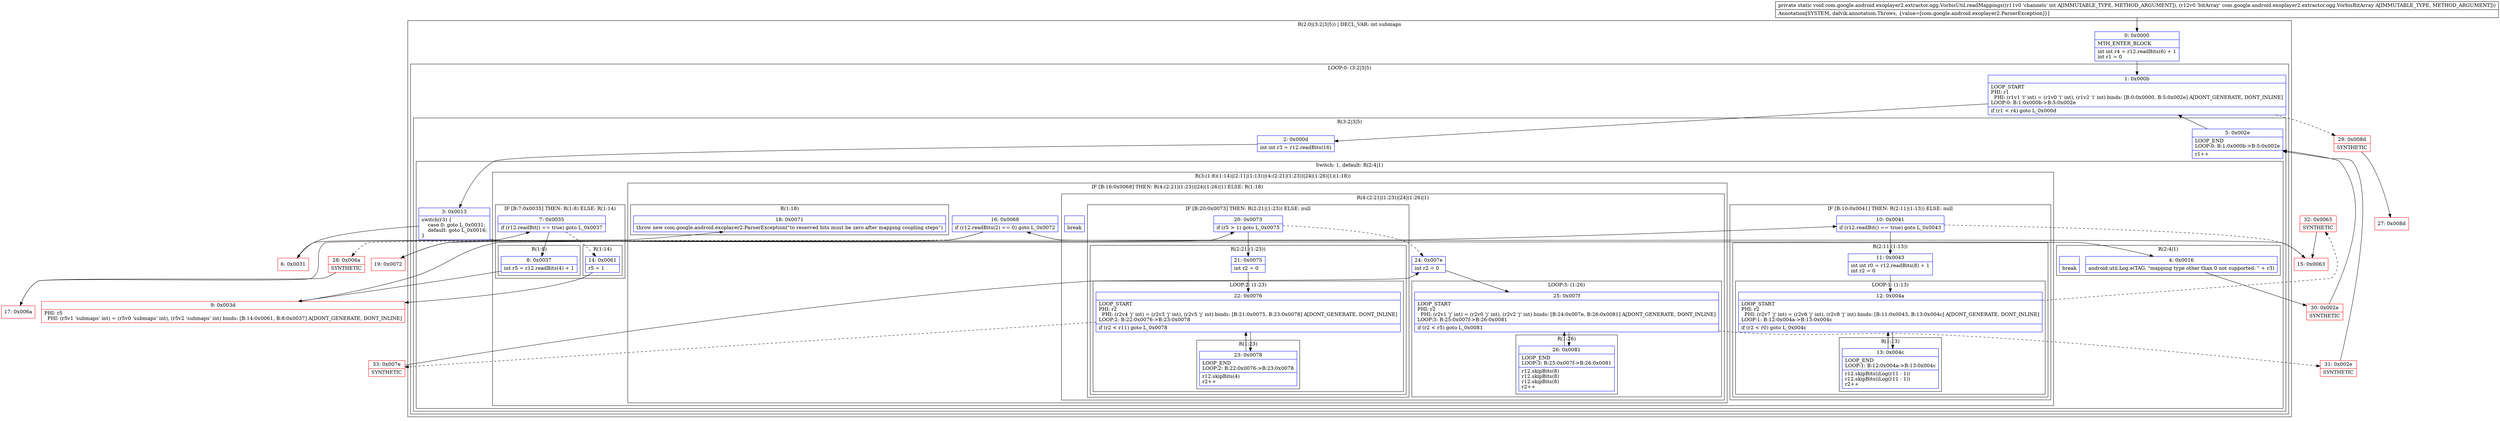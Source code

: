 digraph "CFG forcom.google.android.exoplayer2.extractor.ogg.VorbisUtil.readMappings(ILcom\/google\/android\/exoplayer2\/extractor\/ogg\/VorbisBitArray;)V" {
subgraph cluster_Region_744252957 {
label = "R(2:0|(3:2|3|5)) | DECL_VAR: int submaps\l";
node [shape=record,color=blue];
Node_0 [shape=record,label="{0\:\ 0x0000|MTH_ENTER_BLOCK\l|int int r4 = r12.readBits(6) + 1\lint r1 = 0\l}"];
subgraph cluster_LoopRegion_1807590543 {
label = "LOOP:0: (3:2|3|5)";
node [shape=record,color=blue];
Node_1 [shape=record,label="{1\:\ 0x000b|LOOP_START\lPHI: r1 \l  PHI: (r1v1 'i' int) = (r1v0 'i' int), (r1v2 'i' int) binds: [B:0:0x0000, B:5:0x002e] A[DONT_GENERATE, DONT_INLINE]\lLOOP:0: B:1:0x000b\-\>B:5:0x002e\l|if (r1 \< r4) goto L_0x000d\l}"];
subgraph cluster_Region_1285012251 {
label = "R(3:2|3|5)";
node [shape=record,color=blue];
Node_2 [shape=record,label="{2\:\ 0x000d|int int r3 = r12.readBits(16)\l}"];
subgraph cluster_SwitchRegion_1128488027 {
label = "Switch: 1, default: R(2:4|1)";
node [shape=record,color=blue];
Node_3 [shape=record,label="{3\:\ 0x0013|switch(r3) \{\l    case 0: goto L_0x0031;\l    default: goto L_0x0016;\l\}\l}"];
subgraph cluster_Region_1240312602 {
label = "R(3:(1:8)(1:14)|(2:11|(1:13))|(4:(2:21|(1:23))|24|(1:26)|1)(1:18))";
node [shape=record,color=blue];
subgraph cluster_IfRegion_1060071550 {
label = "IF [B:7:0x0035] THEN: R(1:8) ELSE: R(1:14)";
node [shape=record,color=blue];
Node_7 [shape=record,label="{7\:\ 0x0035|if (r12.readBit() == true) goto L_0x0037\l}"];
subgraph cluster_Region_2076303192 {
label = "R(1:8)";
node [shape=record,color=blue];
Node_8 [shape=record,label="{8\:\ 0x0037|int r5 = r12.readBits(4) + 1\l}"];
}
subgraph cluster_Region_184545919 {
label = "R(1:14)";
node [shape=record,color=blue];
Node_14 [shape=record,label="{14\:\ 0x0061|r5 = 1\l}"];
}
}
subgraph cluster_IfRegion_1174258990 {
label = "IF [B:10:0x0041] THEN: R(2:11|(1:13)) ELSE: null";
node [shape=record,color=blue];
Node_10 [shape=record,label="{10\:\ 0x0041|if (r12.readBit() == true) goto L_0x0043\l}"];
subgraph cluster_Region_2029447799 {
label = "R(2:11|(1:13))";
node [shape=record,color=blue];
Node_11 [shape=record,label="{11\:\ 0x0043|int int r0 = r12.readBits(8) + 1\lint r2 = 0\l}"];
subgraph cluster_LoopRegion_1166545136 {
label = "LOOP:1: (1:13)";
node [shape=record,color=blue];
Node_12 [shape=record,label="{12\:\ 0x004a|LOOP_START\lPHI: r2 \l  PHI: (r2v7 'j' int) = (r2v6 'j' int), (r2v8 'j' int) binds: [B:11:0x0043, B:13:0x004c] A[DONT_GENERATE, DONT_INLINE]\lLOOP:1: B:12:0x004a\-\>B:13:0x004c\l|if (r2 \< r0) goto L_0x004c\l}"];
subgraph cluster_Region_1237896290 {
label = "R(1:13)";
node [shape=record,color=blue];
Node_13 [shape=record,label="{13\:\ 0x004c|LOOP_END\lLOOP:1: B:12:0x004a\-\>B:13:0x004c\l|r12.skipBits(iLog(r11 \- 1))\lr12.skipBits(iLog(r11 \- 1))\lr2++\l}"];
}
}
}
}
subgraph cluster_IfRegion_655365660 {
label = "IF [B:16:0x0068] THEN: R(4:(2:21|(1:23))|24|(1:26)|1) ELSE: R(1:18)";
node [shape=record,color=blue];
Node_16 [shape=record,label="{16\:\ 0x0068|if (r12.readBits(2) == 0) goto L_0x0072\l}"];
subgraph cluster_Region_574223871 {
label = "R(4:(2:21|(1:23))|24|(1:26)|1)";
node [shape=record,color=blue];
subgraph cluster_IfRegion_50449567 {
label = "IF [B:20:0x0073] THEN: R(2:21|(1:23)) ELSE: null";
node [shape=record,color=blue];
Node_20 [shape=record,label="{20\:\ 0x0073|if (r5 \> 1) goto L_0x0075\l}"];
subgraph cluster_Region_724749871 {
label = "R(2:21|(1:23))";
node [shape=record,color=blue];
Node_21 [shape=record,label="{21\:\ 0x0075|int r2 = 0\l}"];
subgraph cluster_LoopRegion_1179205819 {
label = "LOOP:2: (1:23)";
node [shape=record,color=blue];
Node_22 [shape=record,label="{22\:\ 0x0076|LOOP_START\lPHI: r2 \l  PHI: (r2v4 'j' int) = (r2v3 'j' int), (r2v5 'j' int) binds: [B:21:0x0075, B:23:0x0078] A[DONT_GENERATE, DONT_INLINE]\lLOOP:2: B:22:0x0076\-\>B:23:0x0078\l|if (r2 \< r11) goto L_0x0078\l}"];
subgraph cluster_Region_1094638142 {
label = "R(1:23)";
node [shape=record,color=blue];
Node_23 [shape=record,label="{23\:\ 0x0078|LOOP_END\lLOOP:2: B:22:0x0076\-\>B:23:0x0078\l|r12.skipBits(4)\lr2++\l}"];
}
}
}
}
Node_24 [shape=record,label="{24\:\ 0x007e|int r2 = 0\l}"];
subgraph cluster_LoopRegion_736465582 {
label = "LOOP:3: (1:26)";
node [shape=record,color=blue];
Node_25 [shape=record,label="{25\:\ 0x007f|LOOP_START\lPHI: r2 \l  PHI: (r2v1 'j' int) = (r2v0 'j' int), (r2v2 'j' int) binds: [B:24:0x007e, B:26:0x0081] A[DONT_GENERATE, DONT_INLINE]\lLOOP:3: B:25:0x007f\-\>B:26:0x0081\l|if (r2 \< r5) goto L_0x0081\l}"];
subgraph cluster_Region_1585246631 {
label = "R(1:26)";
node [shape=record,color=blue];
Node_26 [shape=record,label="{26\:\ 0x0081|LOOP_END\lLOOP:3: B:25:0x007f\-\>B:26:0x0081\l|r12.skipBits(8)\lr12.skipBits(8)\lr12.skipBits(8)\lr2++\l}"];
}
}
Node_InsnContainer_1202272281 [shape=record,label="{|break\l}"];
}
subgraph cluster_Region_1825980791 {
label = "R(1:18)";
node [shape=record,color=blue];
Node_18 [shape=record,label="{18\:\ 0x0071|throw new com.google.android.exoplayer2.ParserException(\"to reserved bits must be zero after mapping coupling steps\")\l}"];
}
}
}
subgraph cluster_Region_207664800 {
label = "R(2:4|1)";
node [shape=record,color=blue];
Node_4 [shape=record,label="{4\:\ 0x0016|android.util.Log.e(TAG, \"mapping type other than 0 not supported: \" + r3)\l}"];
Node_InsnContainer_1263606279 [shape=record,label="{|break\l}"];
}
}
Node_5 [shape=record,label="{5\:\ 0x002e|LOOP_END\lLOOP:0: B:1:0x000b\-\>B:5:0x002e\l|r1++\l}"];
}
}
}
Node_6 [shape=record,color=red,label="{6\:\ 0x0031}"];
Node_9 [shape=record,color=red,label="{9\:\ 0x003d|PHI: r5 \l  PHI: (r5v1 'submaps' int) = (r5v0 'submaps' int), (r5v2 'submaps' int) binds: [B:14:0x0061, B:8:0x0037] A[DONT_GENERATE, DONT_INLINE]\l}"];
Node_15 [shape=record,color=red,label="{15\:\ 0x0063}"];
Node_17 [shape=record,color=red,label="{17\:\ 0x006a}"];
Node_19 [shape=record,color=red,label="{19\:\ 0x0072}"];
Node_27 [shape=record,color=red,label="{27\:\ 0x008d}"];
Node_28 [shape=record,color=red,label="{28\:\ 0x006a|SYNTHETIC\l}"];
Node_29 [shape=record,color=red,label="{29\:\ 0x008d|SYNTHETIC\l}"];
Node_30 [shape=record,color=red,label="{30\:\ 0x002e|SYNTHETIC\l}"];
Node_31 [shape=record,color=red,label="{31\:\ 0x002e|SYNTHETIC\l}"];
Node_32 [shape=record,color=red,label="{32\:\ 0x0063|SYNTHETIC\l}"];
Node_33 [shape=record,color=red,label="{33\:\ 0x007e|SYNTHETIC\l}"];
MethodNode[shape=record,label="{private static void com.google.android.exoplayer2.extractor.ogg.VorbisUtil.readMappings((r11v0 'channels' int A[IMMUTABLE_TYPE, METHOD_ARGUMENT]), (r12v0 'bitArray' com.google.android.exoplayer2.extractor.ogg.VorbisBitArray A[IMMUTABLE_TYPE, METHOD_ARGUMENT]))  | Annotation[SYSTEM, dalvik.annotation.Throws, \{value=[com.google.android.exoplayer2.ParserException]\}]\l}"];
MethodNode -> Node_0;
Node_0 -> Node_1;
Node_1 -> Node_2;
Node_1 -> Node_29[style=dashed];
Node_2 -> Node_3;
Node_3 -> Node_4;
Node_3 -> Node_6;
Node_7 -> Node_8;
Node_7 -> Node_14[style=dashed];
Node_8 -> Node_9;
Node_14 -> Node_9;
Node_10 -> Node_11;
Node_10 -> Node_15[style=dashed];
Node_11 -> Node_12;
Node_12 -> Node_13;
Node_12 -> Node_32[style=dashed];
Node_13 -> Node_12;
Node_16 -> Node_19;
Node_16 -> Node_28[style=dashed];
Node_20 -> Node_21;
Node_20 -> Node_24[style=dashed];
Node_21 -> Node_22;
Node_22 -> Node_23;
Node_22 -> Node_33[style=dashed];
Node_23 -> Node_22;
Node_24 -> Node_25;
Node_25 -> Node_26;
Node_25 -> Node_31[style=dashed];
Node_26 -> Node_25;
Node_4 -> Node_30;
Node_5 -> Node_1;
Node_6 -> Node_7;
Node_9 -> Node_10;
Node_15 -> Node_16;
Node_17 -> Node_18;
Node_19 -> Node_20;
Node_28 -> Node_17;
Node_29 -> Node_27;
Node_30 -> Node_5;
Node_31 -> Node_5;
Node_32 -> Node_15;
Node_33 -> Node_24;
}

